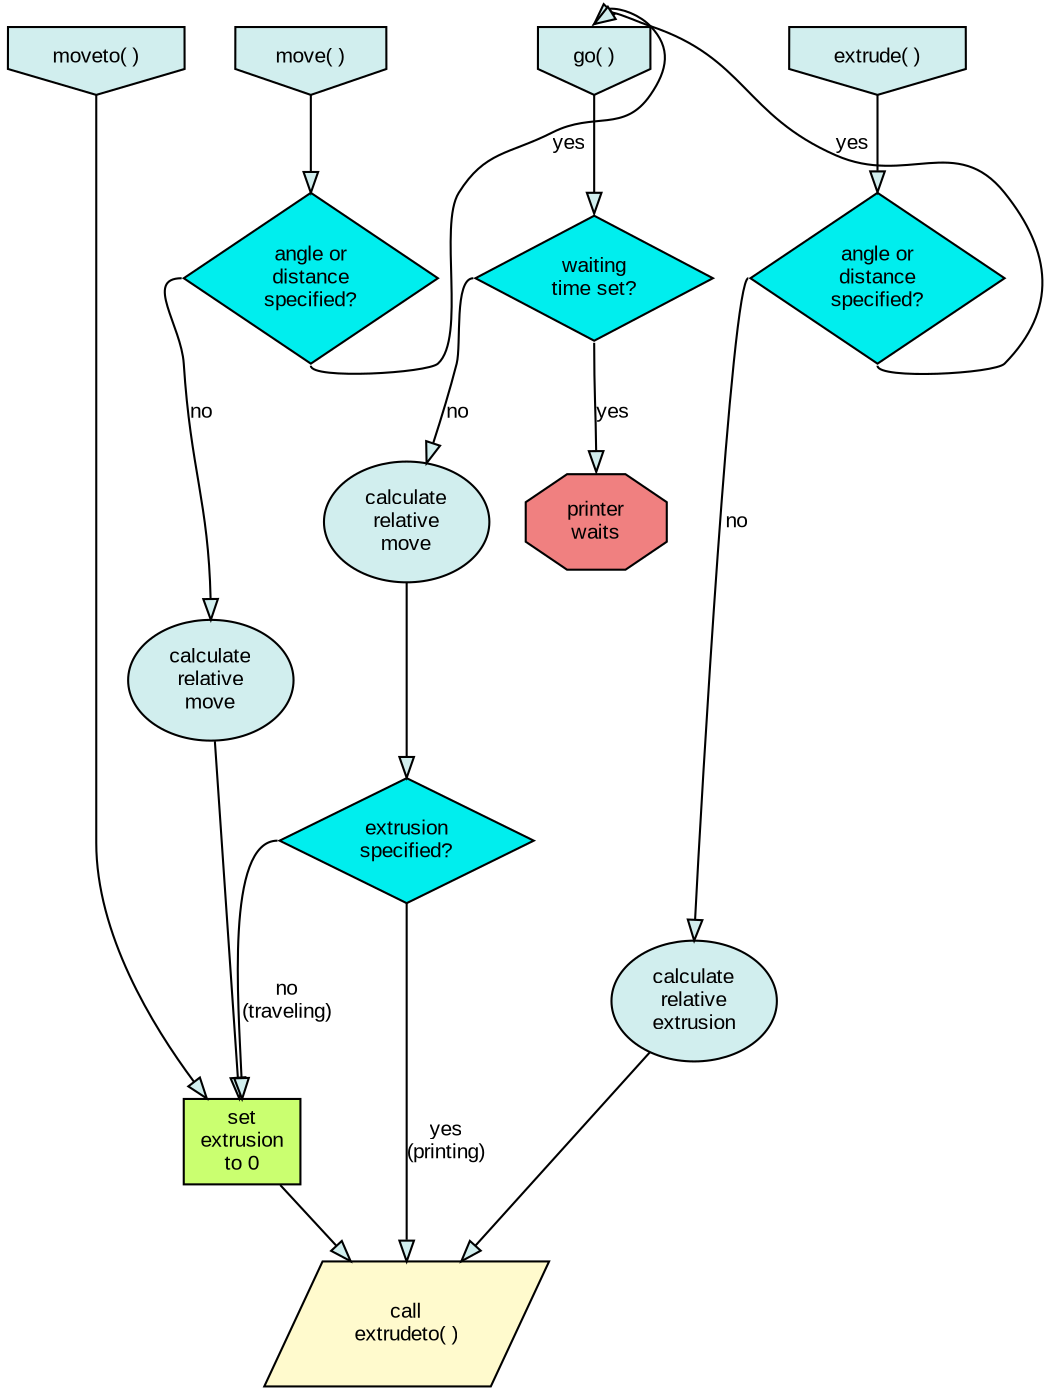 digraph movement {

    splines="TRUE";


    node [style="filled", fillcolor="lightcyan2", fontsize="10", fontname="Arial"]

    edge [style="filled", fillcolor="lightcyan2", fontsize="10", fontname="Arial", compound=true]

    /* Entities */

    startgo [label=<go( )>, shape="invhouse" ]

    checkwait [label="waiting\ntime set?" shape="diamond",style=filled, fillcolor="cyan2"]    

    "printer\nwaits" [shape="octagon",style="filled",fillcolor="lightcoral"]

    calcmovedist  [label="calculate\nrelative\nmove"]

    startmoveto [label=<moveto( )>, shape="invhouse" ]


    startmove [label=<move( )>, shape="invhouse" ]

    checkparamsmove [label=<angle or<br/>distance<br/>specified?> shape="diamond",style=filled, fillcolor="cyan2"]    

    startextrude [label=<extrude( )>, shape="invhouse" ]

    checkparams [label=<angle or<br/>distance<br/>specified?>, shape="diamond",style=filled, fillcolor="cyan2"]

    checkextruding [label=<extrusion<br/>specified?>, shape="diamond",style=filled, fillcolor="cyan2"]    
    
    "printer\nmovement" [label="call\nextrudeto( )", shape="parallelogram",style="filled",fillcolor="lemonchiffon"]

    "set\nextrusion\nto 0" [shape="rect",style=filled, fillcolor="darkolivegreen1"]

    /* Relationships */

    startmove:s -> checkparamsmove:n
    checkparamsmove:s -> startgo:n [label="yes"]
    checkparamsmove:w -> calcmovedist:n [label="no"]
    calcmovedist -> "set\nextrusion\nto 0"

    "set\nextrusion\nto 0" -> "printer\nmovement"

    startmoveto:s -> "set\nextrusion\nto 0"
    
    ////// EXTRUDE () --------------------
    
    startextrude:s -> checkparams

    checkparams:s -> startgo:n [label=<yes>]

    checkparams:w -> "calculate\nrelative\nextrusion":n [label=<no>]

    "calculate\nrelative\nextrusion" -> "printer\nmovement"


    ////// GO () -------------------------

    startgo:s -> checkwait:n

    checkwait:w -> "calculate\nrelative\nmove" [label="no"]

    "calculate\nrelative\nmove" -> checkextruding

    checkwait:s -> "printer\nwaits":n  [label="yes"]

    checkextruding:s -> "printer\nmovement":n [label=<yes<br/>(printing)>]

    checkextruding:w -> "set\nextrusion\nto 0":n [label=<no<br/>(traveling)>]


    /* Ranks */
    subgraph start { rank=same; startgo; startextrude; startmove; startmoveto};
}

